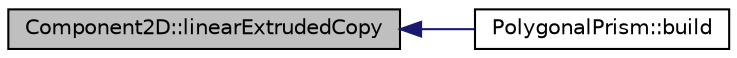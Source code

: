 digraph "Component2D::linearExtrudedCopy"
{
  edge [fontname="Helvetica",fontsize="10",labelfontname="Helvetica",labelfontsize="10"];
  node [fontname="Helvetica",fontsize="10",shape=record];
  rankdir="LR";
  Node1 [label="Component2D::linearExtrudedCopy",height=0.2,width=0.4,color="black", fillcolor="grey75", style="filled" fontcolor="black"];
  Node1 -> Node2 [dir="back",color="midnightblue",fontsize="10",style="solid",fontname="Helvetica"];
  Node2 [label="PolygonalPrism::build",height=0.2,width=0.4,color="black", fillcolor="white", style="filled",URL="$classPolygonalPrism.html#a3915dd262cd305a5212b01dcb6494d04",tooltip="Build the piece."];
}
